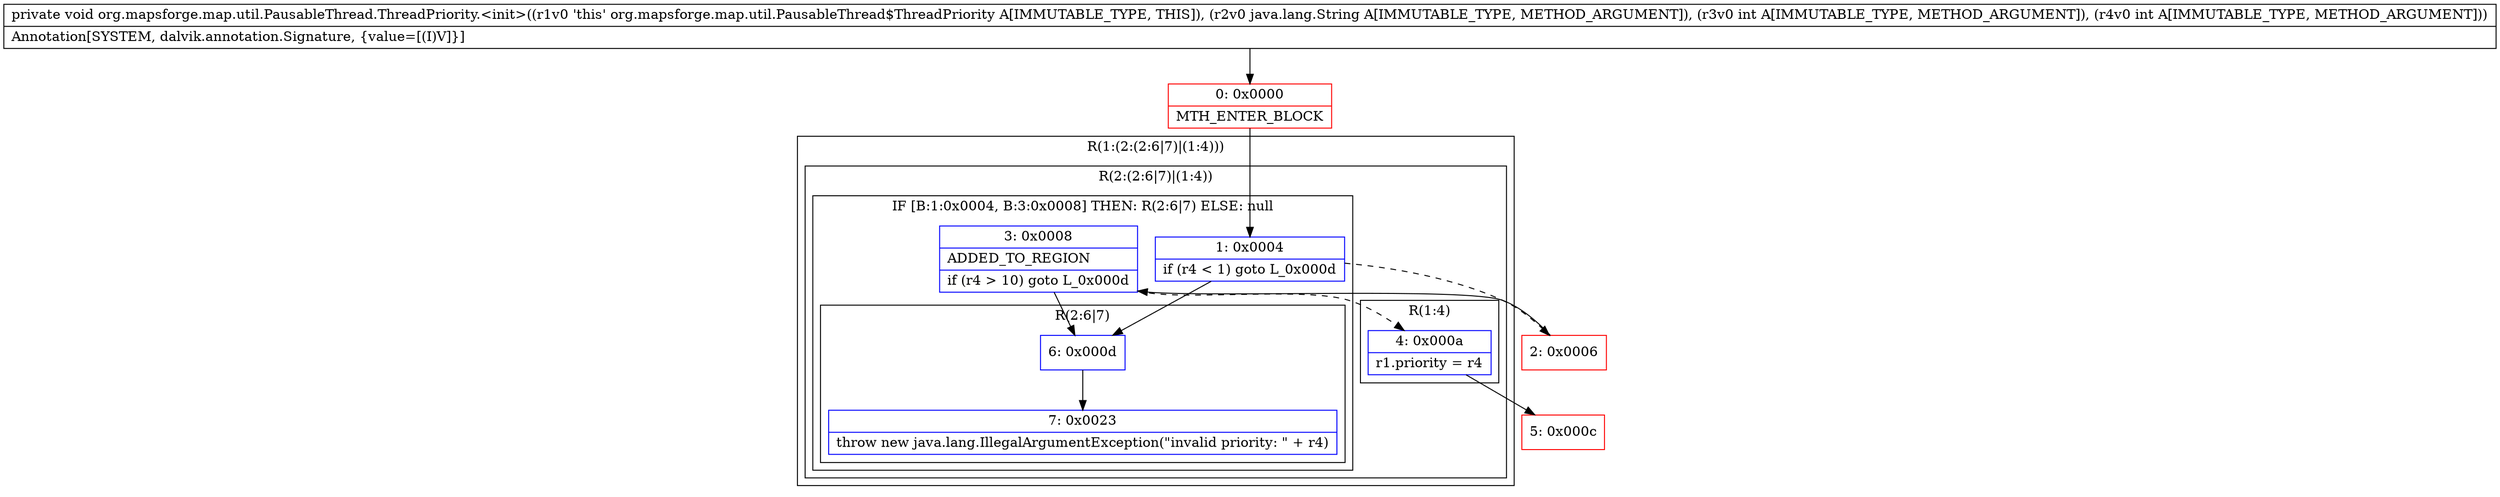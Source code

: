 digraph "CFG fororg.mapsforge.map.util.PausableThread.ThreadPriority.\<init\>(Ljava\/lang\/String;II)V" {
subgraph cluster_Region_1210912575 {
label = "R(1:(2:(2:6|7)|(1:4)))";
node [shape=record,color=blue];
subgraph cluster_Region_1434624712 {
label = "R(2:(2:6|7)|(1:4))";
node [shape=record,color=blue];
subgraph cluster_IfRegion_696557715 {
label = "IF [B:1:0x0004, B:3:0x0008] THEN: R(2:6|7) ELSE: null";
node [shape=record,color=blue];
Node_1 [shape=record,label="{1\:\ 0x0004|if (r4 \< 1) goto L_0x000d\l}"];
Node_3 [shape=record,label="{3\:\ 0x0008|ADDED_TO_REGION\l|if (r4 \> 10) goto L_0x000d\l}"];
subgraph cluster_Region_1474452442 {
label = "R(2:6|7)";
node [shape=record,color=blue];
Node_6 [shape=record,label="{6\:\ 0x000d}"];
Node_7 [shape=record,label="{7\:\ 0x0023|throw new java.lang.IllegalArgumentException(\"invalid priority: \" + r4)\l}"];
}
}
subgraph cluster_Region_1997988590 {
label = "R(1:4)";
node [shape=record,color=blue];
Node_4 [shape=record,label="{4\:\ 0x000a|r1.priority = r4\l}"];
}
}
}
Node_0 [shape=record,color=red,label="{0\:\ 0x0000|MTH_ENTER_BLOCK\l}"];
Node_2 [shape=record,color=red,label="{2\:\ 0x0006}"];
Node_5 [shape=record,color=red,label="{5\:\ 0x000c}"];
MethodNode[shape=record,label="{private void org.mapsforge.map.util.PausableThread.ThreadPriority.\<init\>((r1v0 'this' org.mapsforge.map.util.PausableThread$ThreadPriority A[IMMUTABLE_TYPE, THIS]), (r2v0 java.lang.String A[IMMUTABLE_TYPE, METHOD_ARGUMENT]), (r3v0 int A[IMMUTABLE_TYPE, METHOD_ARGUMENT]), (r4v0 int A[IMMUTABLE_TYPE, METHOD_ARGUMENT]))  | Annotation[SYSTEM, dalvik.annotation.Signature, \{value=[(I)V]\}]\l}"];
MethodNode -> Node_0;
Node_1 -> Node_2[style=dashed];
Node_1 -> Node_6;
Node_3 -> Node_4[style=dashed];
Node_3 -> Node_6;
Node_6 -> Node_7;
Node_4 -> Node_5;
Node_0 -> Node_1;
Node_2 -> Node_3;
}

